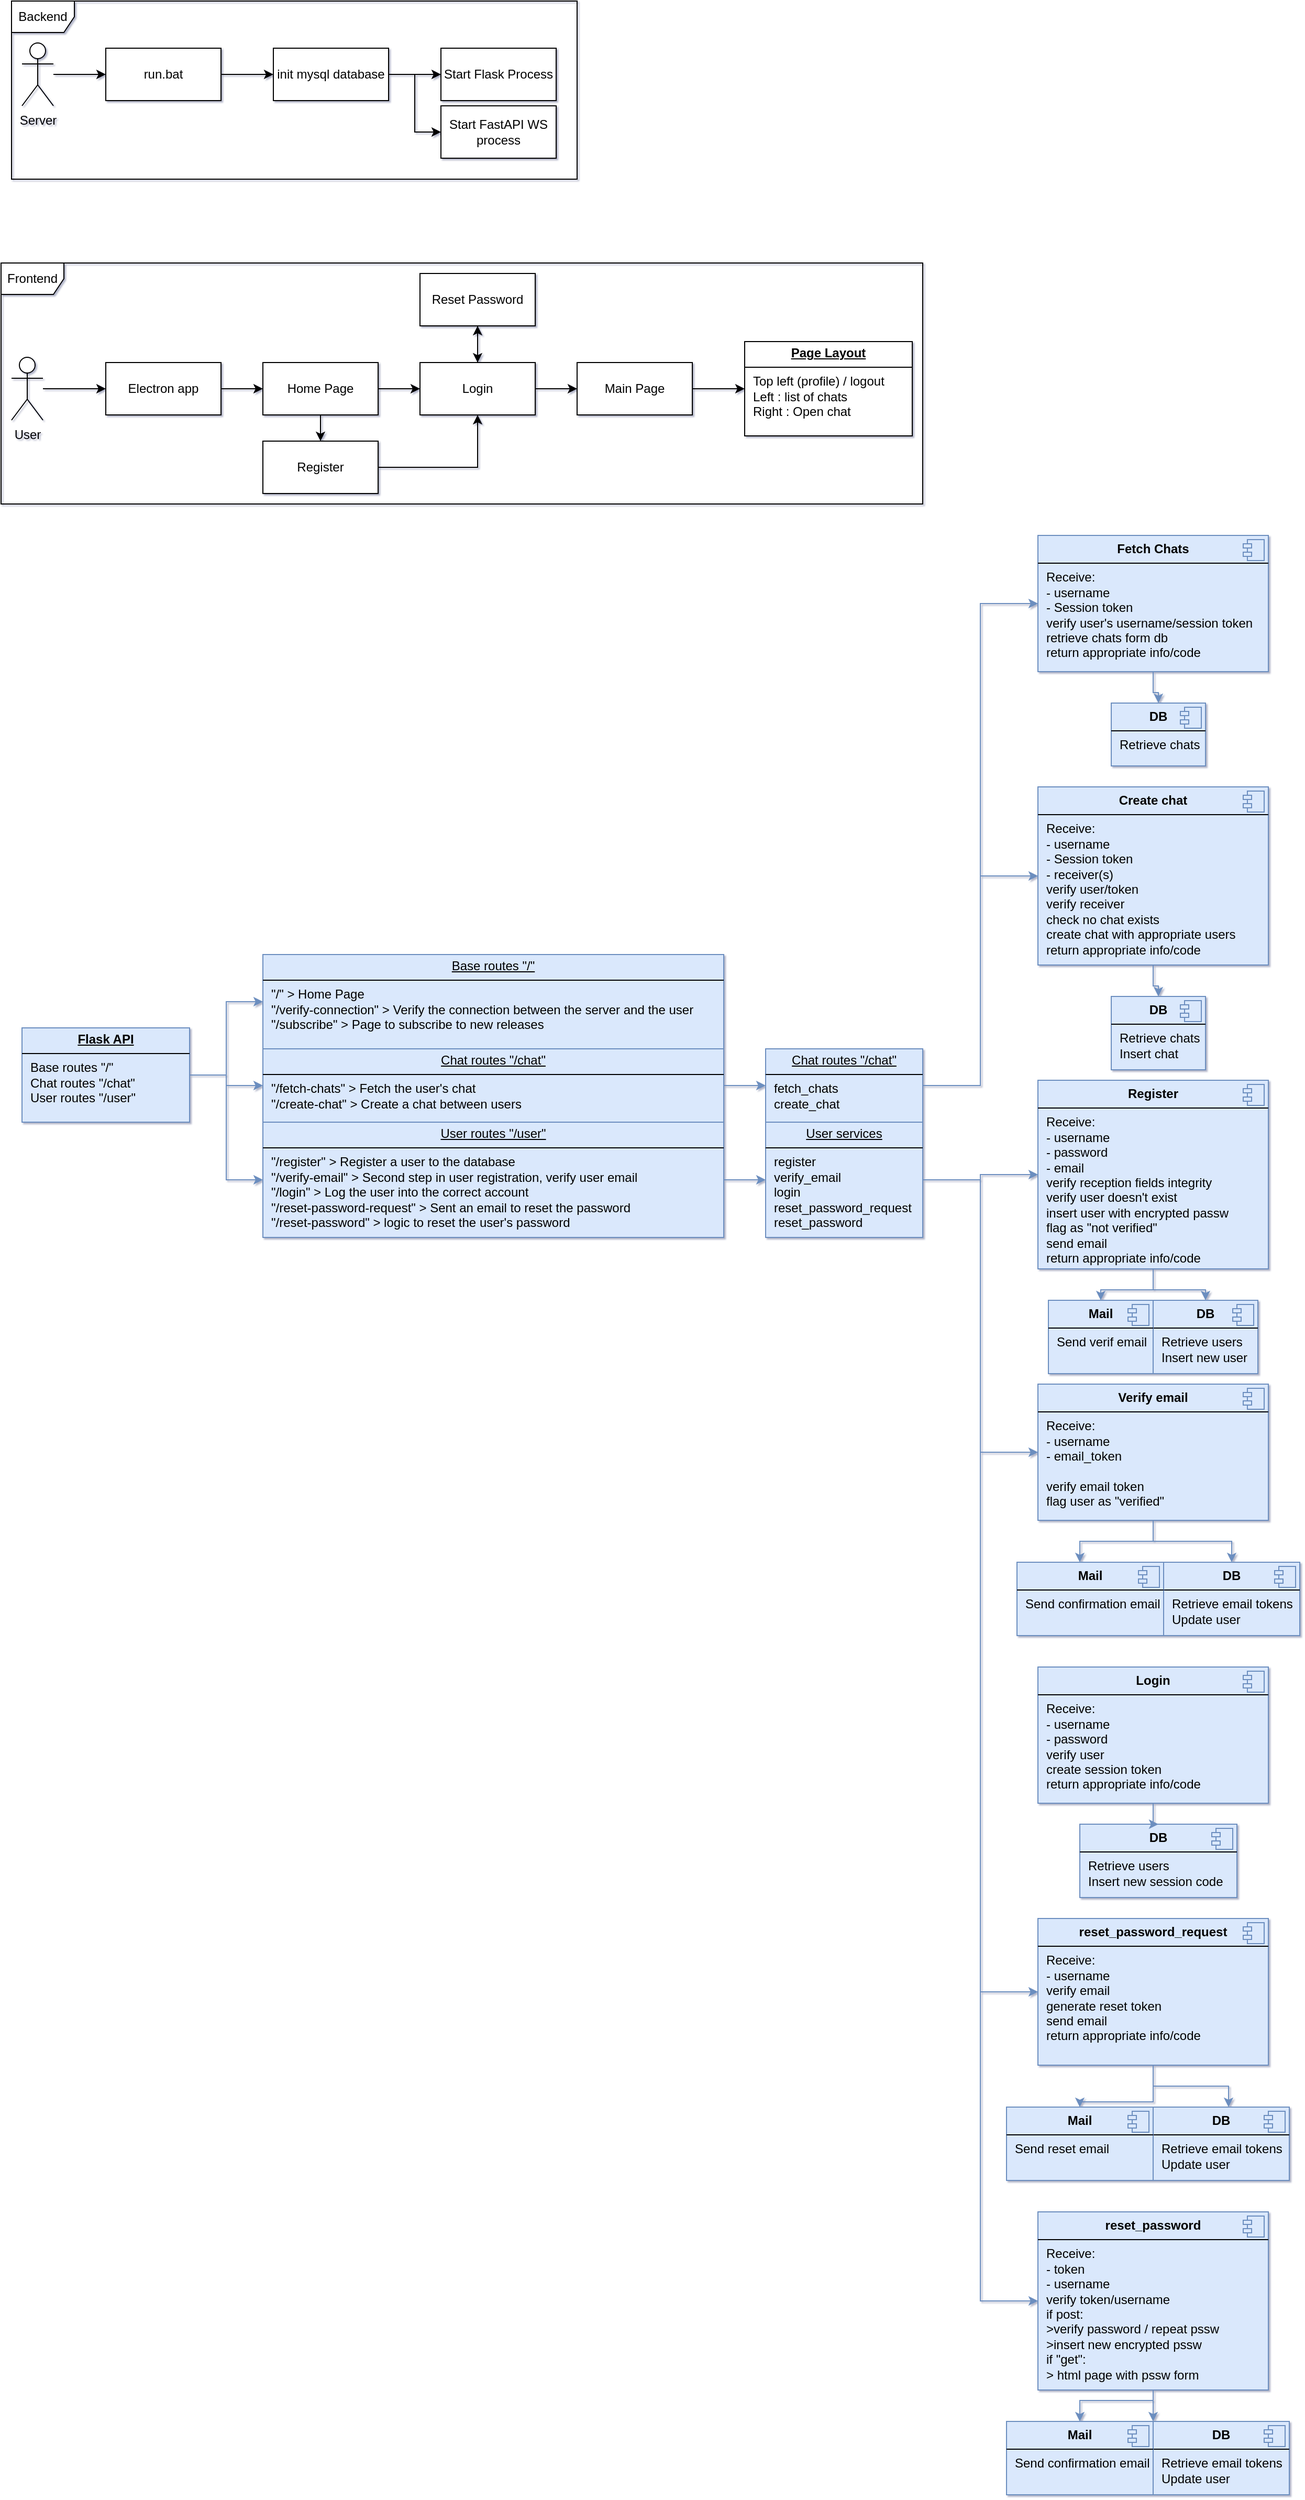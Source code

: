 <mxfile version="27.1.6">
  <diagram name="Page-1" id="IyOl1JzqoVD-4Wc97Tee">
    <mxGraphModel dx="2431" dy="1716" grid="1" gridSize="10" guides="1" tooltips="1" connect="1" arrows="1" fold="1" page="0" pageScale="1" pageWidth="850" pageHeight="1100" background="#ffffff" math="0" shadow="1">
      <root>
        <mxCell id="0" />
        <mxCell id="1" parent="0" />
        <mxCell id="SQyUVofRYkzOnYcD2kUR-7" value="" style="edgeStyle=orthogonalEdgeStyle;rounded=0;orthogonalLoop=1;jettySize=auto;html=1;" parent="1" source="SQyUVofRYkzOnYcD2kUR-1" target="SQyUVofRYkzOnYcD2kUR-2" edge="1">
          <mxGeometry relative="1" as="geometry" />
        </mxCell>
        <mxCell id="SQyUVofRYkzOnYcD2kUR-1" value="Server" style="shape=umlActor;verticalLabelPosition=bottom;verticalAlign=top;html=1;" parent="1" vertex="1">
          <mxGeometry x="40" y="20" width="30" height="60" as="geometry" />
        </mxCell>
        <mxCell id="SQyUVofRYkzOnYcD2kUR-6" value="" style="edgeStyle=orthogonalEdgeStyle;rounded=0;orthogonalLoop=1;jettySize=auto;html=1;" parent="1" source="SQyUVofRYkzOnYcD2kUR-2" target="SQyUVofRYkzOnYcD2kUR-4" edge="1">
          <mxGeometry relative="1" as="geometry" />
        </mxCell>
        <mxCell id="SQyUVofRYkzOnYcD2kUR-2" value="run.bat" style="html=1;whiteSpace=wrap;" parent="1" vertex="1">
          <mxGeometry x="120" y="25" width="110" height="50" as="geometry" />
        </mxCell>
        <mxCell id="SQyUVofRYkzOnYcD2kUR-12" value="" style="edgeStyle=orthogonalEdgeStyle;rounded=0;orthogonalLoop=1;jettySize=auto;html=1;entryX=0;entryY=0.5;entryDx=0;entryDy=0;" parent="1" source="SQyUVofRYkzOnYcD2kUR-4" target="SQyUVofRYkzOnYcD2kUR-9" edge="1">
          <mxGeometry relative="1" as="geometry">
            <mxPoint x="335" y="150" as="targetPoint" />
          </mxGeometry>
        </mxCell>
        <mxCell id="SQyUVofRYkzOnYcD2kUR-24" value="" style="edgeStyle=orthogonalEdgeStyle;rounded=0;orthogonalLoop=1;jettySize=auto;html=1;" parent="1" source="SQyUVofRYkzOnYcD2kUR-4" target="SQyUVofRYkzOnYcD2kUR-8" edge="1">
          <mxGeometry relative="1" as="geometry">
            <mxPoint x="335" y="180" as="targetPoint" />
          </mxGeometry>
        </mxCell>
        <mxCell id="SQyUVofRYkzOnYcD2kUR-4" value="init mysql database" style="html=1;whiteSpace=wrap;" parent="1" vertex="1">
          <mxGeometry x="280" y="25" width="110" height="50" as="geometry" />
        </mxCell>
        <mxCell id="SQyUVofRYkzOnYcD2kUR-8" value="Start Flask Process" style="html=1;whiteSpace=wrap;" parent="1" vertex="1">
          <mxGeometry x="440" y="25" width="110" height="50" as="geometry" />
        </mxCell>
        <mxCell id="SQyUVofRYkzOnYcD2kUR-9" value="Start FastAPI WS process" style="html=1;whiteSpace=wrap;" parent="1" vertex="1">
          <mxGeometry x="440" y="80" width="110" height="50" as="geometry" />
        </mxCell>
        <mxCell id="SQyUVofRYkzOnYcD2kUR-37" value="" style="edgeStyle=orthogonalEdgeStyle;rounded=0;orthogonalLoop=1;jettySize=auto;html=1;shadow=0;" parent="1" source="SQyUVofRYkzOnYcD2kUR-35" target="SQyUVofRYkzOnYcD2kUR-38" edge="1">
          <mxGeometry relative="1" as="geometry">
            <mxPoint x="120" y="350" as="targetPoint" />
          </mxGeometry>
        </mxCell>
        <mxCell id="SQyUVofRYkzOnYcD2kUR-35" value="User" style="shape=umlActor;verticalLabelPosition=bottom;verticalAlign=top;html=1;shadow=0;" parent="1" vertex="1">
          <mxGeometry x="30" y="320" width="30" height="60" as="geometry" />
        </mxCell>
        <mxCell id="SQyUVofRYkzOnYcD2kUR-40" value="" style="edgeStyle=orthogonalEdgeStyle;rounded=0;orthogonalLoop=1;jettySize=auto;html=1;shadow=0;" parent="1" source="SQyUVofRYkzOnYcD2kUR-38" target="SQyUVofRYkzOnYcD2kUR-39" edge="1">
          <mxGeometry relative="1" as="geometry" />
        </mxCell>
        <mxCell id="SQyUVofRYkzOnYcD2kUR-38" value="&lt;div&gt;Electron app&lt;/div&gt;" style="html=1;whiteSpace=wrap;shadow=0;" parent="1" vertex="1">
          <mxGeometry x="120" y="325" width="110" height="50" as="geometry" />
        </mxCell>
        <mxCell id="SQyUVofRYkzOnYcD2kUR-42" value="" style="edgeStyle=orthogonalEdgeStyle;rounded=0;orthogonalLoop=1;jettySize=auto;html=1;shadow=0;" parent="1" source="SQyUVofRYkzOnYcD2kUR-39" target="SQyUVofRYkzOnYcD2kUR-41" edge="1">
          <mxGeometry relative="1" as="geometry" />
        </mxCell>
        <mxCell id="SQyUVofRYkzOnYcD2kUR-44" style="edgeStyle=orthogonalEdgeStyle;rounded=0;orthogonalLoop=1;jettySize=auto;html=1;shadow=0;" parent="1" source="SQyUVofRYkzOnYcD2kUR-39" target="SQyUVofRYkzOnYcD2kUR-43" edge="1">
          <mxGeometry relative="1" as="geometry" />
        </mxCell>
        <mxCell id="SQyUVofRYkzOnYcD2kUR-39" value="Home Page" style="html=1;whiteSpace=wrap;shadow=0;" parent="1" vertex="1">
          <mxGeometry x="270" y="325" width="110" height="50" as="geometry" />
        </mxCell>
        <mxCell id="SQyUVofRYkzOnYcD2kUR-46" value="" style="edgeStyle=orthogonalEdgeStyle;rounded=0;orthogonalLoop=1;jettySize=auto;html=1;shadow=0;" parent="1" source="SQyUVofRYkzOnYcD2kUR-41" target="SQyUVofRYkzOnYcD2kUR-45" edge="1">
          <mxGeometry relative="1" as="geometry" />
        </mxCell>
        <mxCell id="SQyUVofRYkzOnYcD2kUR-52" value="" style="edgeStyle=orthogonalEdgeStyle;rounded=0;orthogonalLoop=1;jettySize=auto;html=1;shadow=0;" parent="1" source="SQyUVofRYkzOnYcD2kUR-41" target="SQyUVofRYkzOnYcD2kUR-51" edge="1">
          <mxGeometry relative="1" as="geometry" />
        </mxCell>
        <mxCell id="SQyUVofRYkzOnYcD2kUR-41" value="Login" style="html=1;whiteSpace=wrap;shadow=0;" parent="1" vertex="1">
          <mxGeometry x="420" y="325" width="110" height="50" as="geometry" />
        </mxCell>
        <mxCell id="SQyUVofRYkzOnYcD2kUR-49" style="edgeStyle=orthogonalEdgeStyle;rounded=0;orthogonalLoop=1;jettySize=auto;html=1;shadow=0;" parent="1" source="SQyUVofRYkzOnYcD2kUR-43" target="SQyUVofRYkzOnYcD2kUR-41" edge="1">
          <mxGeometry relative="1" as="geometry" />
        </mxCell>
        <mxCell id="SQyUVofRYkzOnYcD2kUR-43" value="Register" style="html=1;whiteSpace=wrap;shadow=0;" parent="1" vertex="1">
          <mxGeometry x="270" y="400" width="110" height="50" as="geometry" />
        </mxCell>
        <mxCell id="SQyUVofRYkzOnYcD2kUR-47" style="edgeStyle=orthogonalEdgeStyle;rounded=0;orthogonalLoop=1;jettySize=auto;html=1;shadow=0;" parent="1" source="SQyUVofRYkzOnYcD2kUR-45" target="SQyUVofRYkzOnYcD2kUR-41" edge="1">
          <mxGeometry relative="1" as="geometry" />
        </mxCell>
        <mxCell id="SQyUVofRYkzOnYcD2kUR-45" value="Reset Password" style="html=1;whiteSpace=wrap;shadow=0;" parent="1" vertex="1">
          <mxGeometry x="420" y="240" width="110" height="50" as="geometry" />
        </mxCell>
        <mxCell id="PghMe-fX01TkS8W1eZBI-6" value="" style="edgeStyle=orthogonalEdgeStyle;rounded=0;orthogonalLoop=1;jettySize=auto;html=1;shadow=0;" edge="1" parent="1" source="SQyUVofRYkzOnYcD2kUR-51" target="PghMe-fX01TkS8W1eZBI-5">
          <mxGeometry relative="1" as="geometry" />
        </mxCell>
        <mxCell id="SQyUVofRYkzOnYcD2kUR-51" value="&lt;div&gt;Main Page&lt;/div&gt;" style="html=1;whiteSpace=wrap;shadow=0;" parent="1" vertex="1">
          <mxGeometry x="570" y="325" width="110" height="50" as="geometry" />
        </mxCell>
        <mxCell id="PghMe-fX01TkS8W1eZBI-5" value="&lt;p style=&quot;margin: 4px 0px 0px; text-align: center; text-decoration: underline;&quot;&gt;&lt;b&gt;Page Layout&lt;/b&gt;&lt;/p&gt;&lt;hr size=&quot;1&quot; style=&quot;border-style:solid;&quot;&gt;&lt;p style=&quot;margin:0px;margin-left:8px;&quot;&gt;Top left (profile) / logout&lt;/p&gt;&lt;p style=&quot;margin:0px;margin-left:8px;&quot;&gt;Left : list of chats&lt;/p&gt;&lt;p style=&quot;margin:0px;margin-left:8px;&quot;&gt;Right : Open chat&lt;/p&gt;" style="verticalAlign=top;align=left;overflow=fill;html=1;whiteSpace=wrap;shadow=0;" vertex="1" parent="1">
          <mxGeometry x="730" y="305" width="160" height="90" as="geometry" />
        </mxCell>
        <mxCell id="PghMe-fX01TkS8W1eZBI-86" value="Backend" style="shape=umlFrame;whiteSpace=wrap;html=1;pointerEvents=0;" vertex="1" parent="1">
          <mxGeometry x="30" y="-20" width="540" height="170" as="geometry" />
        </mxCell>
        <mxCell id="PghMe-fX01TkS8W1eZBI-87" value="Frontend" style="shape=umlFrame;whiteSpace=wrap;html=1;pointerEvents=0;" vertex="1" parent="1">
          <mxGeometry x="20" y="230" width="880" height="230" as="geometry" />
        </mxCell>
        <mxCell id="SQyUVofRYkzOnYcD2kUR-32" style="edgeStyle=orthogonalEdgeStyle;rounded=0;orthogonalLoop=1;jettySize=auto;html=1;fillColor=#dae8fc;strokeColor=#6c8ebf;" parent="1" source="SQyUVofRYkzOnYcD2kUR-21" target="SQyUVofRYkzOnYcD2kUR-29" edge="1">
          <mxGeometry relative="1" as="geometry" />
        </mxCell>
        <mxCell id="SQyUVofRYkzOnYcD2kUR-33" style="edgeStyle=orthogonalEdgeStyle;rounded=0;orthogonalLoop=1;jettySize=auto;html=1;fillColor=#dae8fc;strokeColor=#6c8ebf;" parent="1" source="SQyUVofRYkzOnYcD2kUR-21" target="SQyUVofRYkzOnYcD2kUR-28" edge="1">
          <mxGeometry relative="1" as="geometry" />
        </mxCell>
        <mxCell id="SQyUVofRYkzOnYcD2kUR-21" value="&lt;p style=&quot;margin: 4px 0px 0px; text-align: center; text-decoration: underline;&quot;&gt;&lt;b&gt;Flask API&lt;/b&gt;&lt;/p&gt;&lt;hr size=&quot;1&quot; style=&quot;border-style:solid;&quot;&gt;&lt;p style=&quot;margin:0px;margin-left:8px;&quot;&gt;Base routes &quot;/&quot;&lt;br&gt;Chat routes &quot;/chat&quot;&lt;br&gt;User routes &quot;/user&quot;&lt;/p&gt;" style="verticalAlign=top;align=left;overflow=fill;html=1;whiteSpace=wrap;fillColor=#dae8fc;strokeColor=#6c8ebf;flipH=0;flipV=0;" parent="1" vertex="1">
          <mxGeometry x="40" y="960" width="160" height="90" as="geometry" />
        </mxCell>
        <mxCell id="SQyUVofRYkzOnYcD2kUR-34" style="edgeStyle=orthogonalEdgeStyle;rounded=0;orthogonalLoop=1;jettySize=auto;html=1;entryX=0;entryY=0.5;entryDx=0;entryDy=0;fillColor=#dae8fc;strokeColor=#6c8ebf;" parent="1" source="SQyUVofRYkzOnYcD2kUR-21" target="SQyUVofRYkzOnYcD2kUR-27" edge="1">
          <mxGeometry relative="1" as="geometry" />
        </mxCell>
        <mxCell id="PghMe-fX01TkS8W1eZBI-17" value="" style="edgeStyle=orthogonalEdgeStyle;rounded=0;orthogonalLoop=1;jettySize=auto;html=1;fillColor=#dae8fc;strokeColor=#6c8ebf;" edge="1" parent="1" source="PghMe-fX01TkS8W1eZBI-7" target="PghMe-fX01TkS8W1eZBI-15">
          <mxGeometry relative="1" as="geometry" />
        </mxCell>
        <mxCell id="PghMe-fX01TkS8W1eZBI-7" value="&lt;p style=&quot;margin:0px;margin-top:6px;text-align:center;&quot;&gt;&lt;b&gt;Fetch Chats&lt;/b&gt;&lt;/p&gt;&lt;hr size=&quot;1&quot; style=&quot;border-style:solid;&quot;&gt;&lt;p style=&quot;margin:0px;margin-left:8px;&quot;&gt;Receive:&lt;/p&gt;&lt;p style=&quot;margin:0px;margin-left:8px;&quot;&gt;- username&lt;/p&gt;&lt;p style=&quot;margin:0px;margin-left:8px;&quot;&gt;- Session token&lt;/p&gt;&lt;p style=&quot;margin:0px;margin-left:8px;&quot;&gt;verify user&#39;s username/session token&lt;/p&gt;&lt;p style=&quot;margin:0px;margin-left:8px;&quot;&gt;retrieve chats form db&lt;/p&gt;&lt;p style=&quot;margin:0px;margin-left:8px;&quot;&gt;return appropriate info/code&lt;/p&gt;&lt;p style=&quot;margin:0px;margin-left:8px;&quot;&gt;&lt;br&gt;&lt;/p&gt;&lt;p style=&quot;margin:0px;margin-left:8px;&quot;&gt;&lt;br&gt;&lt;/p&gt;" style="align=left;overflow=fill;html=1;dropTarget=0;whiteSpace=wrap;fillColor=#dae8fc;strokeColor=#6c8ebf;flipH=0;flipV=0;" vertex="1" parent="1">
          <mxGeometry x="1010" y="490" width="220" height="130" as="geometry" />
        </mxCell>
        <mxCell id="PghMe-fX01TkS8W1eZBI-8" value="" style="shape=component;jettyWidth=8;jettyHeight=4;fillColor=#dae8fc;strokeColor=#6c8ebf;" vertex="1" parent="PghMe-fX01TkS8W1eZBI-7">
          <mxGeometry x="1" width="20" height="20" relative="1" as="geometry">
            <mxPoint x="-24" y="4" as="offset" />
          </mxGeometry>
        </mxCell>
        <mxCell id="PghMe-fX01TkS8W1eZBI-94" style="edgeStyle=orthogonalEdgeStyle;rounded=0;orthogonalLoop=1;jettySize=auto;html=1;entryX=0;entryY=0.5;entryDx=0;entryDy=0;fillColor=#dae8fc;strokeColor=#6c8ebf;" edge="1" parent="1" source="PghMe-fX01TkS8W1eZBI-12" target="PghMe-fX01TkS8W1eZBI-7">
          <mxGeometry relative="1" as="geometry" />
        </mxCell>
        <mxCell id="PghMe-fX01TkS8W1eZBI-38" value="" style="edgeStyle=orthogonalEdgeStyle;rounded=0;orthogonalLoop=1;jettySize=auto;html=1;fillColor=#dae8fc;strokeColor=#6c8ebf;" edge="1" parent="1" source="PghMe-fX01TkS8W1eZBI-40" target="PghMe-fX01TkS8W1eZBI-42">
          <mxGeometry relative="1" as="geometry" />
        </mxCell>
        <mxCell id="PghMe-fX01TkS8W1eZBI-42" value="&lt;p style=&quot;margin:0px;margin-top:6px;text-align:center;&quot;&gt;&lt;b&gt;DB&lt;/b&gt;&lt;/p&gt;&lt;hr size=&quot;1&quot; style=&quot;border-style:solid;&quot;&gt;&lt;p style=&quot;margin:0px;margin-left:8px;&quot;&gt;Retrieve email tokens&lt;/p&gt;&lt;p style=&quot;margin:0px;margin-left:8px;&quot;&gt;Update user&lt;/p&gt;&lt;p style=&quot;margin:0px;margin-left:8px;&quot;&gt;&lt;br&gt;&lt;/p&gt;&lt;p style=&quot;margin:0px;margin-left:8px;&quot;&gt;&lt;br&gt;&lt;/p&gt;" style="align=left;overflow=fill;html=1;dropTarget=0;whiteSpace=wrap;fillColor=#dae8fc;strokeColor=#6c8ebf;flipH=0;flipV=0;" vertex="1" parent="1">
          <mxGeometry x="1130" y="1470" width="130" height="70" as="geometry" />
        </mxCell>
        <mxCell id="PghMe-fX01TkS8W1eZBI-43" value="" style="shape=component;jettyWidth=8;jettyHeight=4;fillColor=#dae8fc;strokeColor=#6c8ebf;" vertex="1" parent="PghMe-fX01TkS8W1eZBI-42">
          <mxGeometry x="1" width="20" height="20" relative="1" as="geometry">
            <mxPoint x="-24" y="4" as="offset" />
          </mxGeometry>
        </mxCell>
        <mxCell id="PghMe-fX01TkS8W1eZBI-70" style="edgeStyle=orthogonalEdgeStyle;rounded=0;orthogonalLoop=1;jettySize=auto;html=1;fillColor=#dae8fc;strokeColor=#6c8ebf;" edge="1" parent="1" target="PghMe-fX01TkS8W1eZBI-73">
          <mxGeometry relative="1" as="geometry">
            <mxPoint x="1120" y="1965.0" as="sourcePoint" />
            <Array as="points">
              <mxPoint x="1120" y="1985.0" />
              <mxPoint x="1050" y="1985.0" />
            </Array>
          </mxGeometry>
        </mxCell>
        <mxCell id="PghMe-fX01TkS8W1eZBI-77" value="" style="edgeStyle=orthogonalEdgeStyle;rounded=0;orthogonalLoop=1;jettySize=auto;html=1;fillColor=#dae8fc;strokeColor=#6c8ebf;" edge="1" parent="1" source="PghMe-fX01TkS8W1eZBI-75" target="PghMe-fX01TkS8W1eZBI-79">
          <mxGeometry relative="1" as="geometry">
            <mxPoint x="1120" y="2195.0" as="sourcePoint" />
            <Array as="points">
              <mxPoint x="1120" y="2235.0" />
              <mxPoint x="1193" y="2235.0" />
            </Array>
          </mxGeometry>
        </mxCell>
        <mxCell id="PghMe-fX01TkS8W1eZBI-79" value="&lt;p style=&quot;margin:0px;margin-top:6px;text-align:center;&quot;&gt;&lt;b&gt;DB&lt;/b&gt;&lt;/p&gt;&lt;hr size=&quot;1&quot; style=&quot;border-style:solid;&quot;&gt;&lt;p style=&quot;margin:0px;margin-left:8px;&quot;&gt;Retrieve email tokens&lt;/p&gt;&lt;p style=&quot;margin:0px;margin-left:8px;&quot;&gt;Update user&lt;/p&gt;&lt;p style=&quot;margin:0px;margin-left:8px;&quot;&gt;&lt;br&gt;&lt;/p&gt;&lt;p style=&quot;margin:0px;margin-left:8px;&quot;&gt;&lt;br&gt;&lt;/p&gt;" style="align=left;overflow=fill;html=1;dropTarget=0;whiteSpace=wrap;fillColor=#dae8fc;strokeColor=#6c8ebf;flipH=0;flipV=0;" vertex="1" parent="1">
          <mxGeometry x="1120" y="2290" width="130" height="70" as="geometry" />
        </mxCell>
        <mxCell id="PghMe-fX01TkS8W1eZBI-80" value="" style="shape=component;jettyWidth=8;jettyHeight=4;fillColor=#dae8fc;strokeColor=#6c8ebf;" vertex="1" parent="PghMe-fX01TkS8W1eZBI-79">
          <mxGeometry x="1" width="20" height="20" relative="1" as="geometry">
            <mxPoint x="-24" y="4" as="offset" />
          </mxGeometry>
        </mxCell>
        <mxCell id="PghMe-fX01TkS8W1eZBI-97" value="" style="group" vertex="1" connectable="0" parent="1">
          <mxGeometry x="270" y="650" width="980" height="1710" as="geometry" />
        </mxCell>
        <mxCell id="SQyUVofRYkzOnYcD2kUR-27" value="&lt;p style=&quot;margin: 4px 0px 0px; text-align: center; text-decoration: underline;&quot;&gt;Base routes &quot;/&quot;&lt;/p&gt;&lt;hr size=&quot;1&quot; style=&quot;border-style:solid;&quot;&gt;&lt;p style=&quot;margin:0px;margin-left:8px;&quot;&gt;&quot;/&quot; &amp;gt; Home Page&lt;br&gt;&quot;/verify-connection&quot; &amp;gt; Verify the connection between the server and the user&lt;/p&gt;&lt;p style=&quot;margin:0px;margin-left:8px;&quot;&gt;&quot;/subscribe&quot; &amp;gt; Page to subscribe to new releases&lt;/p&gt;" style="verticalAlign=top;align=left;overflow=fill;html=1;whiteSpace=wrap;fillColor=#dae8fc;strokeColor=#6c8ebf;flipH=0;flipV=0;" parent="PghMe-fX01TkS8W1eZBI-97" vertex="1">
          <mxGeometry y="240" width="440" height="90" as="geometry" />
        </mxCell>
        <mxCell id="SQyUVofRYkzOnYcD2kUR-28" value="&lt;p style=&quot;margin: 4px 0px 0px; text-align: center; text-decoration: underline;&quot;&gt;User routes &quot;/user&quot;&lt;/p&gt;&lt;hr size=&quot;1&quot; style=&quot;border-style:solid;&quot;&gt;&lt;p style=&quot;margin:0px;margin-left:8px;&quot;&gt;&quot;/register&quot; &amp;gt; Register a user to the database&lt;br&gt;&quot;/verify-email&quot; &amp;gt; Second step in user registration, verify user email&lt;/p&gt;&lt;p style=&quot;margin:0px;margin-left:8px;&quot;&gt;&quot;/login&quot; &amp;gt; Log the user into the correct account&lt;/p&gt;&lt;p style=&quot;margin:0px;margin-left:8px;&quot;&gt;&quot;/reset-password-request&quot; &amp;gt; Sent an email to reset the password&lt;/p&gt;&lt;p style=&quot;margin:0px;margin-left:8px;&quot;&gt;&quot;/reset-password&quot; &amp;gt; logic to reset the user&#39;s password&lt;/p&gt;" style="verticalAlign=top;align=left;overflow=fill;html=1;whiteSpace=wrap;fillColor=#dae8fc;strokeColor=#6c8ebf;flipH=0;flipV=0;" parent="PghMe-fX01TkS8W1eZBI-97" vertex="1">
          <mxGeometry y="400" width="440" height="110" as="geometry" />
        </mxCell>
        <mxCell id="SQyUVofRYkzOnYcD2kUR-29" value="&lt;p style=&quot;margin: 4px 0px 0px; text-align: center; text-decoration: underline;&quot;&gt;Chat routes &quot;/chat&quot;&lt;/p&gt;&lt;hr size=&quot;1&quot; style=&quot;border-style:solid;&quot;&gt;&lt;p style=&quot;margin:0px;margin-left:8px;&quot;&gt;&quot;/fetch-chats&quot; &amp;gt; Fetch the user&#39;s chat&lt;br&gt;&quot;/create-chat&quot; &amp;gt; Create a chat between users&lt;/p&gt;" style="verticalAlign=top;align=left;overflow=fill;html=1;whiteSpace=wrap;fillColor=#dae8fc;strokeColor=#6c8ebf;flipH=0;flipV=0;" parent="PghMe-fX01TkS8W1eZBI-97" vertex="1">
          <mxGeometry y="330" width="440" height="70" as="geometry" />
        </mxCell>
        <mxCell id="PghMe-fX01TkS8W1eZBI-9" value="&lt;p style=&quot;margin: 4px 0px 0px; text-align: center; text-decoration: underline;&quot;&gt;User services&lt;/p&gt;&lt;hr size=&quot;1&quot; style=&quot;border-style:solid;&quot;&gt;&lt;p style=&quot;margin:0px;margin-left:8px;&quot;&gt;register&lt;br&gt;verify_email&lt;/p&gt;&lt;p style=&quot;margin:0px;margin-left:8px;&quot;&gt;login&lt;/p&gt;&lt;p style=&quot;margin:0px;margin-left:8px;&quot;&gt;reset_password_request&lt;/p&gt;&lt;p style=&quot;margin:0px;margin-left:8px;&quot;&gt;reset_password&lt;/p&gt;" style="verticalAlign=top;align=left;overflow=fill;html=1;whiteSpace=wrap;fillColor=#dae8fc;strokeColor=#6c8ebf;flipH=0;flipV=0;" vertex="1" parent="PghMe-fX01TkS8W1eZBI-97">
          <mxGeometry x="480" y="400" width="150" height="110" as="geometry" />
        </mxCell>
        <mxCell id="PghMe-fX01TkS8W1eZBI-12" value="&lt;p style=&quot;margin: 4px 0px 0px; text-align: center; text-decoration: underline;&quot;&gt;Chat routes &quot;/chat&quot;&lt;/p&gt;&lt;hr size=&quot;1&quot; style=&quot;border-style:solid;&quot;&gt;&lt;p style=&quot;margin:0px;margin-left:8px;&quot;&gt;fetch_chats&lt;/p&gt;&lt;p style=&quot;margin:0px;margin-left:8px;&quot;&gt;create_chat&lt;/p&gt;" style="verticalAlign=top;align=left;overflow=fill;html=1;whiteSpace=wrap;fillColor=#dae8fc;strokeColor=#6c8ebf;flipH=0;flipV=0;" vertex="1" parent="PghMe-fX01TkS8W1eZBI-97">
          <mxGeometry x="480" y="330" width="150" height="70" as="geometry" />
        </mxCell>
        <mxCell id="PghMe-fX01TkS8W1eZBI-15" value="&lt;p style=&quot;margin:0px;margin-top:6px;text-align:center;&quot;&gt;&lt;b&gt;DB&lt;/b&gt;&lt;/p&gt;&lt;hr size=&quot;1&quot; style=&quot;border-style:solid;&quot;&gt;&lt;p style=&quot;margin:0px;margin-left:8px;&quot;&gt;Retrieve chats&lt;/p&gt;&lt;p style=&quot;margin:0px;margin-left:8px;&quot;&gt;&lt;br&gt;&lt;/p&gt;&lt;p style=&quot;margin:0px;margin-left:8px;&quot;&gt;&lt;br&gt;&lt;/p&gt;" style="align=left;overflow=fill;html=1;dropTarget=0;whiteSpace=wrap;fillColor=#dae8fc;strokeColor=#6c8ebf;flipH=0;flipV=0;" vertex="1" parent="PghMe-fX01TkS8W1eZBI-97">
          <mxGeometry x="810" width="90" height="60" as="geometry" />
        </mxCell>
        <mxCell id="PghMe-fX01TkS8W1eZBI-16" value="" style="shape=component;jettyWidth=8;jettyHeight=4;fillColor=#dae8fc;strokeColor=#6c8ebf;" vertex="1" parent="PghMe-fX01TkS8W1eZBI-15">
          <mxGeometry x="1" width="20" height="20" relative="1" as="geometry">
            <mxPoint x="-24" y="4" as="offset" />
          </mxGeometry>
        </mxCell>
        <mxCell id="PghMe-fX01TkS8W1eZBI-19" value="&lt;p style=&quot;margin:0px;margin-top:6px;text-align:center;&quot;&gt;&lt;b&gt;Create chat&lt;/b&gt;&lt;/p&gt;&lt;hr size=&quot;1&quot; style=&quot;border-style:solid;&quot;&gt;&lt;p style=&quot;margin:0px;margin-left:8px;&quot;&gt;Receive:&lt;/p&gt;&lt;p style=&quot;margin:0px;margin-left:8px;&quot;&gt;- username&lt;/p&gt;&lt;p style=&quot;margin:0px;margin-left:8px;&quot;&gt;- Session token&lt;/p&gt;&lt;p style=&quot;margin:0px;margin-left:8px;&quot;&gt;- receiver(s)&lt;/p&gt;&lt;p style=&quot;margin:0px;margin-left:8px;&quot;&gt;verify user/token&lt;/p&gt;&lt;p style=&quot;margin:0px;margin-left:8px;&quot;&gt;verify receiver&lt;/p&gt;&lt;p style=&quot;margin:0px;margin-left:8px;&quot;&gt;check no chat exists&lt;/p&gt;&lt;p style=&quot;margin:0px;margin-left:8px;&quot;&gt;create chat with appropriate users&lt;/p&gt;&lt;p style=&quot;margin:0px;margin-left:8px;&quot;&gt;return appropriate info/code&lt;/p&gt;&lt;p style=&quot;margin:0px;margin-left:8px;&quot;&gt;&lt;br&gt;&lt;/p&gt;&lt;p style=&quot;margin:0px;margin-left:8px;&quot;&gt;&lt;br&gt;&lt;/p&gt;" style="align=left;overflow=fill;html=1;dropTarget=0;whiteSpace=wrap;fillColor=#dae8fc;strokeColor=#6c8ebf;flipH=0;flipV=0;" vertex="1" parent="PghMe-fX01TkS8W1eZBI-97">
          <mxGeometry x="740" y="80" width="220" height="170" as="geometry" />
        </mxCell>
        <mxCell id="PghMe-fX01TkS8W1eZBI-20" value="" style="shape=component;jettyWidth=8;jettyHeight=4;fillColor=#dae8fc;strokeColor=#6c8ebf;" vertex="1" parent="PghMe-fX01TkS8W1eZBI-19">
          <mxGeometry x="1" width="20" height="20" relative="1" as="geometry">
            <mxPoint x="-24" y="4" as="offset" />
          </mxGeometry>
        </mxCell>
        <mxCell id="PghMe-fX01TkS8W1eZBI-21" value="&lt;p style=&quot;margin:0px;margin-top:6px;text-align:center;&quot;&gt;&lt;b&gt;DB&lt;/b&gt;&lt;/p&gt;&lt;hr size=&quot;1&quot; style=&quot;border-style:solid;&quot;&gt;&lt;p style=&quot;margin:0px;margin-left:8px;&quot;&gt;Retrieve chats&lt;/p&gt;&lt;p style=&quot;margin:0px;margin-left:8px;&quot;&gt;Insert chat&lt;/p&gt;&lt;p style=&quot;margin:0px;margin-left:8px;&quot;&gt;&lt;br&gt;&lt;/p&gt;&lt;p style=&quot;margin:0px;margin-left:8px;&quot;&gt;&lt;br&gt;&lt;/p&gt;" style="align=left;overflow=fill;html=1;dropTarget=0;whiteSpace=wrap;fillColor=#dae8fc;strokeColor=#6c8ebf;flipH=0;flipV=0;" vertex="1" parent="PghMe-fX01TkS8W1eZBI-97">
          <mxGeometry x="810" y="280" width="90" height="70" as="geometry" />
        </mxCell>
        <mxCell id="PghMe-fX01TkS8W1eZBI-22" value="" style="shape=component;jettyWidth=8;jettyHeight=4;fillColor=#dae8fc;strokeColor=#6c8ebf;" vertex="1" parent="PghMe-fX01TkS8W1eZBI-21">
          <mxGeometry x="1" width="20" height="20" relative="1" as="geometry">
            <mxPoint x="-24" y="4" as="offset" />
          </mxGeometry>
        </mxCell>
        <mxCell id="PghMe-fX01TkS8W1eZBI-31" value="&lt;p style=&quot;margin:0px;margin-top:6px;text-align:center;&quot;&gt;&lt;b&gt;Register&lt;/b&gt;&lt;/p&gt;&lt;hr size=&quot;1&quot; style=&quot;border-style:solid;&quot;&gt;&lt;p style=&quot;margin:0px;margin-left:8px;&quot;&gt;Receive:&lt;/p&gt;&lt;p style=&quot;margin:0px;margin-left:8px;&quot;&gt;- username&lt;/p&gt;&lt;p style=&quot;margin:0px;margin-left:8px;&quot;&gt;- password&lt;/p&gt;&lt;p style=&quot;margin:0px;margin-left:8px;&quot;&gt;- email&lt;/p&gt;&lt;p style=&quot;margin:0px;margin-left:8px;&quot;&gt;verify reception fields integrity&lt;/p&gt;&lt;p style=&quot;margin:0px;margin-left:8px;&quot;&gt;verify user doesn&#39;t exist&lt;/p&gt;&lt;p style=&quot;margin:0px;margin-left:8px;&quot;&gt;insert user with encrypted passw&lt;/p&gt;&lt;p style=&quot;margin:0px;margin-left:8px;&quot;&gt;flag as &quot;not verified&quot;&lt;/p&gt;&lt;p style=&quot;margin:0px;margin-left:8px;&quot;&gt;send email&lt;/p&gt;&lt;p style=&quot;margin:0px;margin-left:8px;&quot;&gt;return appropriate info/code&lt;/p&gt;" style="align=left;overflow=fill;html=1;dropTarget=0;whiteSpace=wrap;fillColor=#dae8fc;strokeColor=#6c8ebf;flipH=0;flipV=0;" vertex="1" parent="PghMe-fX01TkS8W1eZBI-97">
          <mxGeometry x="740" y="360" width="220" height="180" as="geometry" />
        </mxCell>
        <mxCell id="PghMe-fX01TkS8W1eZBI-32" value="" style="shape=component;jettyWidth=8;jettyHeight=4;fillColor=#dae8fc;strokeColor=#6c8ebf;" vertex="1" parent="PghMe-fX01TkS8W1eZBI-31">
          <mxGeometry x="1" width="20" height="20" relative="1" as="geometry">
            <mxPoint x="-24" y="4" as="offset" />
          </mxGeometry>
        </mxCell>
        <mxCell id="PghMe-fX01TkS8W1eZBI-33" value="&lt;p style=&quot;margin:0px;margin-top:6px;text-align:center;&quot;&gt;&lt;b&gt;DB&lt;/b&gt;&lt;/p&gt;&lt;hr size=&quot;1&quot; style=&quot;border-style:solid;&quot;&gt;&lt;p style=&quot;margin:0px;margin-left:8px;&quot;&gt;Retrieve users&lt;/p&gt;&lt;p style=&quot;margin:0px;margin-left:8px;&quot;&gt;Insert new user&lt;/p&gt;&lt;p style=&quot;margin:0px;margin-left:8px;&quot;&gt;&lt;br&gt;&lt;/p&gt;&lt;p style=&quot;margin:0px;margin-left:8px;&quot;&gt;&lt;br&gt;&lt;/p&gt;" style="align=left;overflow=fill;html=1;dropTarget=0;whiteSpace=wrap;fillColor=#dae8fc;strokeColor=#6c8ebf;flipH=0;flipV=0;" vertex="1" parent="PghMe-fX01TkS8W1eZBI-97">
          <mxGeometry x="850" y="570" width="100" height="70" as="geometry" />
        </mxCell>
        <mxCell id="PghMe-fX01TkS8W1eZBI-34" value="" style="shape=component;jettyWidth=8;jettyHeight=4;fillColor=#dae8fc;strokeColor=#6c8ebf;" vertex="1" parent="PghMe-fX01TkS8W1eZBI-33">
          <mxGeometry x="1" width="20" height="20" relative="1" as="geometry">
            <mxPoint x="-24" y="4" as="offset" />
          </mxGeometry>
        </mxCell>
        <mxCell id="PghMe-fX01TkS8W1eZBI-35" value="&lt;p style=&quot;margin:0px;margin-top:6px;text-align:center;&quot;&gt;&lt;b&gt;Mail&lt;/b&gt;&lt;/p&gt;&lt;hr size=&quot;1&quot; style=&quot;border-style:solid;&quot;&gt;&lt;p style=&quot;margin:0px;margin-left:8px;&quot;&gt;Send verif email&lt;/p&gt;" style="align=left;overflow=fill;html=1;dropTarget=0;whiteSpace=wrap;fillColor=#dae8fc;strokeColor=#6c8ebf;flipH=0;flipV=0;" vertex="1" parent="PghMe-fX01TkS8W1eZBI-97">
          <mxGeometry x="750" y="570" width="100" height="70" as="geometry" />
        </mxCell>
        <mxCell id="PghMe-fX01TkS8W1eZBI-36" value="" style="shape=component;jettyWidth=8;jettyHeight=4;fillColor=#dae8fc;strokeColor=#6c8ebf;" vertex="1" parent="PghMe-fX01TkS8W1eZBI-35">
          <mxGeometry x="1" width="20" height="20" relative="1" as="geometry">
            <mxPoint x="-24" y="4" as="offset" />
          </mxGeometry>
        </mxCell>
        <mxCell id="PghMe-fX01TkS8W1eZBI-40" value="&lt;p style=&quot;margin:0px;margin-top:6px;text-align:center;&quot;&gt;&lt;b&gt;Verify email&lt;/b&gt;&lt;/p&gt;&lt;hr size=&quot;1&quot; style=&quot;border-style:solid;&quot;&gt;&lt;p style=&quot;margin:0px;margin-left:8px;&quot;&gt;Receive:&lt;/p&gt;&lt;p style=&quot;margin:0px;margin-left:8px;&quot;&gt;- username&lt;/p&gt;&lt;p style=&quot;margin:0px;margin-left:8px;&quot;&gt;- email_token&lt;/p&gt;&lt;p style=&quot;margin:0px;margin-left:8px;&quot;&gt;&lt;br&gt;&lt;/p&gt;&lt;p style=&quot;margin:0px;margin-left:8px;&quot;&gt;verify email token&lt;/p&gt;&lt;p style=&quot;margin:0px;margin-left:8px;&quot;&gt;flag user as &quot;verified&quot;&lt;/p&gt;" style="align=left;overflow=fill;html=1;dropTarget=0;whiteSpace=wrap;fillColor=#dae8fc;strokeColor=#6c8ebf;flipH=0;flipV=0;" vertex="1" parent="PghMe-fX01TkS8W1eZBI-97">
          <mxGeometry x="740" y="650" width="220" height="130" as="geometry" />
        </mxCell>
        <mxCell id="PghMe-fX01TkS8W1eZBI-41" value="" style="shape=component;jettyWidth=8;jettyHeight=4;fillColor=#dae8fc;strokeColor=#6c8ebf;" vertex="1" parent="PghMe-fX01TkS8W1eZBI-40">
          <mxGeometry x="1" width="20" height="20" relative="1" as="geometry">
            <mxPoint x="-24" y="4" as="offset" />
          </mxGeometry>
        </mxCell>
        <mxCell id="PghMe-fX01TkS8W1eZBI-44" value="&lt;p style=&quot;margin:0px;margin-top:6px;text-align:center;&quot;&gt;&lt;b&gt;Mail&lt;/b&gt;&lt;/p&gt;&lt;hr size=&quot;1&quot; style=&quot;border-style:solid;&quot;&gt;&lt;p style=&quot;margin:0px;margin-left:8px;&quot;&gt;Send confirmation email&lt;/p&gt;" style="align=left;overflow=fill;html=1;dropTarget=0;whiteSpace=wrap;fillColor=#dae8fc;strokeColor=#6c8ebf;flipH=0;flipV=0;" vertex="1" parent="PghMe-fX01TkS8W1eZBI-97">
          <mxGeometry x="720" y="820" width="140" height="70" as="geometry" />
        </mxCell>
        <mxCell id="PghMe-fX01TkS8W1eZBI-45" value="" style="shape=component;jettyWidth=8;jettyHeight=4;fillColor=#dae8fc;strokeColor=#6c8ebf;" vertex="1" parent="PghMe-fX01TkS8W1eZBI-44">
          <mxGeometry x="1" width="20" height="20" relative="1" as="geometry">
            <mxPoint x="-24" y="4" as="offset" />
          </mxGeometry>
        </mxCell>
        <mxCell id="PghMe-fX01TkS8W1eZBI-56" value="&lt;p style=&quot;margin:0px;margin-top:6px;text-align:center;&quot;&gt;&lt;b&gt;Login&lt;/b&gt;&lt;/p&gt;&lt;hr size=&quot;1&quot; style=&quot;border-style:solid;&quot;&gt;&lt;p style=&quot;margin:0px;margin-left:8px;&quot;&gt;Receive:&lt;/p&gt;&lt;p style=&quot;margin:0px;margin-left:8px;&quot;&gt;- username&lt;/p&gt;&lt;p style=&quot;margin:0px;margin-left:8px;&quot;&gt;- password&lt;/p&gt;&lt;p style=&quot;margin:0px;margin-left:8px;&quot;&gt;verify user&lt;/p&gt;&lt;p style=&quot;margin:0px;margin-left:8px;&quot;&gt;create session token&lt;/p&gt;&lt;p style=&quot;margin:0px;margin-left:8px;&quot;&gt;return appropriate info/code&lt;/p&gt;" style="align=left;overflow=fill;html=1;dropTarget=0;whiteSpace=wrap;fillColor=#dae8fc;strokeColor=#6c8ebf;flipH=0;flipV=0;" vertex="1" parent="PghMe-fX01TkS8W1eZBI-97">
          <mxGeometry x="740" y="920" width="220" height="130" as="geometry" />
        </mxCell>
        <mxCell id="PghMe-fX01TkS8W1eZBI-57" value="" style="shape=component;jettyWidth=8;jettyHeight=4;fillColor=#dae8fc;strokeColor=#6c8ebf;" vertex="1" parent="PghMe-fX01TkS8W1eZBI-56">
          <mxGeometry x="1" width="20" height="20" relative="1" as="geometry">
            <mxPoint x="-24" y="4" as="offset" />
          </mxGeometry>
        </mxCell>
        <mxCell id="PghMe-fX01TkS8W1eZBI-58" value="&lt;p style=&quot;margin:0px;margin-top:6px;text-align:center;&quot;&gt;&lt;b&gt;DB&lt;/b&gt;&lt;/p&gt;&lt;hr size=&quot;1&quot; style=&quot;border-style:solid;&quot;&gt;&lt;p style=&quot;margin:0px;margin-left:8px;&quot;&gt;Retrieve users&lt;/p&gt;&lt;p style=&quot;margin:0px;margin-left:8px;&quot;&gt;Insert new session code&lt;/p&gt;&lt;p style=&quot;margin:0px;margin-left:8px;&quot;&gt;&lt;br&gt;&lt;/p&gt;&lt;p style=&quot;margin:0px;margin-left:8px;&quot;&gt;&lt;br&gt;&lt;/p&gt;" style="align=left;overflow=fill;html=1;dropTarget=0;whiteSpace=wrap;fillColor=#dae8fc;strokeColor=#6c8ebf;flipH=0;flipV=0;" vertex="1" parent="PghMe-fX01TkS8W1eZBI-97">
          <mxGeometry x="780" y="1070" width="150" height="70" as="geometry" />
        </mxCell>
        <mxCell id="PghMe-fX01TkS8W1eZBI-59" value="" style="shape=component;jettyWidth=8;jettyHeight=4;fillColor=#dae8fc;strokeColor=#6c8ebf;" vertex="1" parent="PghMe-fX01TkS8W1eZBI-58">
          <mxGeometry x="1" width="20" height="20" relative="1" as="geometry">
            <mxPoint x="-24" y="4" as="offset" />
          </mxGeometry>
        </mxCell>
        <mxCell id="PghMe-fX01TkS8W1eZBI-65" value="&lt;p style=&quot;margin:0px;margin-top:6px;text-align:center;&quot;&gt;&lt;b&gt;reset_password_request&lt;/b&gt;&lt;/p&gt;&lt;hr size=&quot;1&quot; style=&quot;border-style:solid;&quot;&gt;&lt;p style=&quot;margin:0px;margin-left:8px;&quot;&gt;Receive:&lt;/p&gt;&lt;p style=&quot;margin:0px;margin-left:8px;&quot;&gt;- username&lt;/p&gt;&lt;p style=&quot;margin:0px;margin-left:8px;&quot;&gt;verify email&lt;/p&gt;&lt;p style=&quot;margin:0px;margin-left:8px;&quot;&gt;generate reset token&lt;/p&gt;&lt;p style=&quot;margin:0px;margin-left:8px;&quot;&gt;send email&lt;/p&gt;&lt;p style=&quot;margin:0px;margin-left:8px;&quot;&gt;return appropriate info/code&lt;/p&gt;" style="align=left;overflow=fill;html=1;dropTarget=0;whiteSpace=wrap;fillColor=#dae8fc;strokeColor=#6c8ebf;flipH=0;flipV=0;" vertex="1" parent="PghMe-fX01TkS8W1eZBI-97">
          <mxGeometry x="740" y="1160" width="220" height="140" as="geometry" />
        </mxCell>
        <mxCell id="PghMe-fX01TkS8W1eZBI-66" value="" style="shape=component;jettyWidth=8;jettyHeight=4;fillColor=#dae8fc;strokeColor=#6c8ebf;" vertex="1" parent="PghMe-fX01TkS8W1eZBI-65">
          <mxGeometry x="1" width="20" height="20" relative="1" as="geometry">
            <mxPoint x="-24" y="4" as="offset" />
          </mxGeometry>
        </mxCell>
        <mxCell id="PghMe-fX01TkS8W1eZBI-71" value="&lt;p style=&quot;margin:0px;margin-top:6px;text-align:center;&quot;&gt;&lt;b&gt;DB&lt;/b&gt;&lt;/p&gt;&lt;hr size=&quot;1&quot; style=&quot;border-style:solid;&quot;&gt;&lt;p style=&quot;margin:0px;margin-left:8px;&quot;&gt;Retrieve email tokens&lt;/p&gt;&lt;p style=&quot;margin:0px;margin-left:8px;&quot;&gt;Update user&lt;/p&gt;&lt;p style=&quot;margin:0px;margin-left:8px;&quot;&gt;&lt;br&gt;&lt;/p&gt;&lt;p style=&quot;margin:0px;margin-left:8px;&quot;&gt;&lt;br&gt;&lt;/p&gt;" style="align=left;overflow=fill;html=1;dropTarget=0;whiteSpace=wrap;fillColor=#dae8fc;strokeColor=#6c8ebf;flipH=0;flipV=0;" vertex="1" parent="PghMe-fX01TkS8W1eZBI-97">
          <mxGeometry x="850" y="1340" width="130" height="70" as="geometry" />
        </mxCell>
        <mxCell id="PghMe-fX01TkS8W1eZBI-72" value="" style="shape=component;jettyWidth=8;jettyHeight=4;fillColor=#dae8fc;strokeColor=#6c8ebf;" vertex="1" parent="PghMe-fX01TkS8W1eZBI-71">
          <mxGeometry x="1" width="20" height="20" relative="1" as="geometry">
            <mxPoint x="-24" y="4" as="offset" />
          </mxGeometry>
        </mxCell>
        <mxCell id="PghMe-fX01TkS8W1eZBI-73" value="&lt;p style=&quot;margin:0px;margin-top:6px;text-align:center;&quot;&gt;&lt;b&gt;Mail&lt;/b&gt;&lt;/p&gt;&lt;hr size=&quot;1&quot; style=&quot;border-style:solid;&quot;&gt;&lt;p style=&quot;margin:0px;margin-left:8px;&quot;&gt;Send reset email&lt;/p&gt;" style="align=left;overflow=fill;html=1;dropTarget=0;whiteSpace=wrap;fillColor=#dae8fc;strokeColor=#6c8ebf;flipH=0;flipV=0;" vertex="1" parent="PghMe-fX01TkS8W1eZBI-97">
          <mxGeometry x="710" y="1340" width="140" height="70" as="geometry" />
        </mxCell>
        <mxCell id="PghMe-fX01TkS8W1eZBI-74" value="" style="shape=component;jettyWidth=8;jettyHeight=4;fillColor=#dae8fc;strokeColor=#6c8ebf;" vertex="1" parent="PghMe-fX01TkS8W1eZBI-73">
          <mxGeometry x="1" width="20" height="20" relative="1" as="geometry">
            <mxPoint x="-24" y="4" as="offset" />
          </mxGeometry>
        </mxCell>
        <mxCell id="PghMe-fX01TkS8W1eZBI-75" value="&lt;p style=&quot;margin:0px;margin-top:6px;text-align:center;&quot;&gt;&lt;b&gt;reset_password&lt;/b&gt;&lt;/p&gt;&lt;hr size=&quot;1&quot; style=&quot;border-style:solid;&quot;&gt;&lt;p style=&quot;margin:0px;margin-left:8px;&quot;&gt;Receive:&lt;/p&gt;&lt;p style=&quot;margin:0px;margin-left:8px;&quot;&gt;- token&lt;/p&gt;&lt;p style=&quot;margin:0px;margin-left:8px;&quot;&gt;- username&lt;/p&gt;&lt;p style=&quot;margin:0px;margin-left:8px;&quot;&gt;verify token/username&lt;/p&gt;&lt;p style=&quot;margin:0px;margin-left:8px;&quot;&gt;if post:&lt;/p&gt;&lt;p style=&quot;margin:0px;margin-left:8px;&quot;&gt;&amp;gt;verify password / repeat pssw&lt;/p&gt;&lt;p style=&quot;margin:0px;margin-left:8px;&quot;&gt;&amp;gt;insert new encrypted pssw&lt;/p&gt;&lt;p style=&quot;margin:0px;margin-left:8px;&quot;&gt;if &quot;get&quot;:&lt;/p&gt;&lt;p style=&quot;margin:0px;margin-left:8px;&quot;&gt;&amp;gt; html page with pssw form&lt;/p&gt;" style="align=left;overflow=fill;html=1;dropTarget=0;whiteSpace=wrap;fillColor=#dae8fc;strokeColor=#6c8ebf;flipH=0;flipV=0;" vertex="1" parent="PghMe-fX01TkS8W1eZBI-97">
          <mxGeometry x="740" y="1440" width="220" height="170" as="geometry" />
        </mxCell>
        <mxCell id="PghMe-fX01TkS8W1eZBI-76" value="" style="shape=component;jettyWidth=8;jettyHeight=4;fillColor=#dae8fc;strokeColor=#6c8ebf;" vertex="1" parent="PghMe-fX01TkS8W1eZBI-75">
          <mxGeometry x="1" width="20" height="20" relative="1" as="geometry">
            <mxPoint x="-24" y="4" as="offset" />
          </mxGeometry>
        </mxCell>
        <mxCell id="PghMe-fX01TkS8W1eZBI-81" value="&lt;p style=&quot;margin:0px;margin-top:6px;text-align:center;&quot;&gt;&lt;b&gt;Mail&lt;/b&gt;&lt;/p&gt;&lt;hr size=&quot;1&quot; style=&quot;border-style:solid;&quot;&gt;&lt;p style=&quot;margin:0px;margin-left:8px;&quot;&gt;Send confirmation email&lt;/p&gt;" style="align=left;overflow=fill;html=1;dropTarget=0;whiteSpace=wrap;fillColor=#dae8fc;strokeColor=#6c8ebf;flipH=0;flipV=0;" vertex="1" parent="PghMe-fX01TkS8W1eZBI-97">
          <mxGeometry x="710" y="1640" width="140" height="70" as="geometry" />
        </mxCell>
        <mxCell id="PghMe-fX01TkS8W1eZBI-82" value="" style="shape=component;jettyWidth=8;jettyHeight=4;fillColor=#dae8fc;strokeColor=#6c8ebf;" vertex="1" parent="PghMe-fX01TkS8W1eZBI-81">
          <mxGeometry x="1" width="20" height="20" relative="1" as="geometry">
            <mxPoint x="-24" y="4" as="offset" />
          </mxGeometry>
        </mxCell>
        <mxCell id="PghMe-fX01TkS8W1eZBI-11" value="" style="edgeStyle=orthogonalEdgeStyle;rounded=0;orthogonalLoop=1;jettySize=auto;html=1;fillColor=#dae8fc;strokeColor=#6c8ebf;" edge="1" parent="PghMe-fX01TkS8W1eZBI-97" source="SQyUVofRYkzOnYcD2kUR-28" target="PghMe-fX01TkS8W1eZBI-9">
          <mxGeometry relative="1" as="geometry" />
        </mxCell>
        <mxCell id="PghMe-fX01TkS8W1eZBI-13" value="" style="edgeStyle=orthogonalEdgeStyle;rounded=0;orthogonalLoop=1;jettySize=auto;html=1;fillColor=#dae8fc;strokeColor=#6c8ebf;" edge="1" parent="PghMe-fX01TkS8W1eZBI-97" source="SQyUVofRYkzOnYcD2kUR-29" target="PghMe-fX01TkS8W1eZBI-12">
          <mxGeometry relative="1" as="geometry" />
        </mxCell>
        <mxCell id="PghMe-fX01TkS8W1eZBI-95" style="edgeStyle=orthogonalEdgeStyle;rounded=0;orthogonalLoop=1;jettySize=auto;html=1;entryX=0;entryY=0.5;entryDx=0;entryDy=0;fillColor=#dae8fc;strokeColor=#6c8ebf;" edge="1" parent="PghMe-fX01TkS8W1eZBI-97" source="PghMe-fX01TkS8W1eZBI-12" target="PghMe-fX01TkS8W1eZBI-19">
          <mxGeometry relative="1" as="geometry" />
        </mxCell>
        <mxCell id="PghMe-fX01TkS8W1eZBI-18" value="" style="edgeStyle=orthogonalEdgeStyle;rounded=0;orthogonalLoop=1;jettySize=auto;html=1;fillColor=#dae8fc;strokeColor=#6c8ebf;" edge="1" parent="PghMe-fX01TkS8W1eZBI-97" source="PghMe-fX01TkS8W1eZBI-19" target="PghMe-fX01TkS8W1eZBI-21">
          <mxGeometry relative="1" as="geometry" />
        </mxCell>
        <mxCell id="PghMe-fX01TkS8W1eZBI-90" style="edgeStyle=orthogonalEdgeStyle;rounded=0;orthogonalLoop=1;jettySize=auto;html=1;fillColor=#dae8fc;strokeColor=#6c8ebf;" edge="1" parent="PghMe-fX01TkS8W1eZBI-97" source="PghMe-fX01TkS8W1eZBI-9" target="PghMe-fX01TkS8W1eZBI-31">
          <mxGeometry relative="1" as="geometry" />
        </mxCell>
        <mxCell id="PghMe-fX01TkS8W1eZBI-30" value="" style="edgeStyle=orthogonalEdgeStyle;rounded=0;orthogonalLoop=1;jettySize=auto;html=1;fillColor=#dae8fc;strokeColor=#6c8ebf;" edge="1" parent="PghMe-fX01TkS8W1eZBI-97" source="PghMe-fX01TkS8W1eZBI-31" target="PghMe-fX01TkS8W1eZBI-33">
          <mxGeometry relative="1" as="geometry" />
        </mxCell>
        <mxCell id="PghMe-fX01TkS8W1eZBI-37" style="edgeStyle=orthogonalEdgeStyle;rounded=0;orthogonalLoop=1;jettySize=auto;html=1;fillColor=#dae8fc;strokeColor=#6c8ebf;" edge="1" parent="PghMe-fX01TkS8W1eZBI-97" source="PghMe-fX01TkS8W1eZBI-31" target="PghMe-fX01TkS8W1eZBI-35">
          <mxGeometry relative="1" as="geometry" />
        </mxCell>
        <mxCell id="PghMe-fX01TkS8W1eZBI-91" style="edgeStyle=orthogonalEdgeStyle;rounded=0;orthogonalLoop=1;jettySize=auto;html=1;entryX=0;entryY=0.5;entryDx=0;entryDy=0;fillColor=#dae8fc;strokeColor=#6c8ebf;" edge="1" parent="PghMe-fX01TkS8W1eZBI-97" source="PghMe-fX01TkS8W1eZBI-9" target="PghMe-fX01TkS8W1eZBI-40">
          <mxGeometry relative="1" as="geometry" />
        </mxCell>
        <mxCell id="PghMe-fX01TkS8W1eZBI-39" style="edgeStyle=orthogonalEdgeStyle;rounded=0;orthogonalLoop=1;jettySize=auto;html=1;fillColor=#dae8fc;strokeColor=#6c8ebf;" edge="1" parent="PghMe-fX01TkS8W1eZBI-97" source="PghMe-fX01TkS8W1eZBI-40" target="PghMe-fX01TkS8W1eZBI-44">
          <mxGeometry relative="1" as="geometry">
            <Array as="points">
              <mxPoint x="850" y="800" />
              <mxPoint x="780" y="800" />
            </Array>
          </mxGeometry>
        </mxCell>
        <mxCell id="PghMe-fX01TkS8W1eZBI-62" value="" style="edgeStyle=orthogonalEdgeStyle;rounded=0;orthogonalLoop=1;jettySize=auto;html=1;fillColor=#dae8fc;strokeColor=#6c8ebf;" edge="1" parent="PghMe-fX01TkS8W1eZBI-97" source="PghMe-fX01TkS8W1eZBI-56" target="PghMe-fX01TkS8W1eZBI-58">
          <mxGeometry relative="1" as="geometry">
            <Array as="points" />
          </mxGeometry>
        </mxCell>
        <mxCell id="PghMe-fX01TkS8W1eZBI-92" style="edgeStyle=orthogonalEdgeStyle;rounded=0;orthogonalLoop=1;jettySize=auto;html=1;entryX=0;entryY=0.5;entryDx=0;entryDy=0;fillColor=#dae8fc;strokeColor=#6c8ebf;" edge="1" parent="PghMe-fX01TkS8W1eZBI-97" source="PghMe-fX01TkS8W1eZBI-9" target="PghMe-fX01TkS8W1eZBI-65">
          <mxGeometry relative="1" as="geometry" />
        </mxCell>
        <mxCell id="PghMe-fX01TkS8W1eZBI-69" value="" style="edgeStyle=orthogonalEdgeStyle;rounded=0;orthogonalLoop=1;jettySize=auto;html=1;fillColor=#dae8fc;strokeColor=#6c8ebf;" edge="1" parent="PghMe-fX01TkS8W1eZBI-97" target="PghMe-fX01TkS8W1eZBI-71" source="PghMe-fX01TkS8W1eZBI-65">
          <mxGeometry relative="1" as="geometry">
            <mxPoint x="850" y="1300" as="sourcePoint" />
            <Array as="points">
              <mxPoint x="850" y="1320" />
              <mxPoint x="922" y="1320" />
            </Array>
          </mxGeometry>
        </mxCell>
        <mxCell id="PghMe-fX01TkS8W1eZBI-93" style="edgeStyle=orthogonalEdgeStyle;rounded=0;orthogonalLoop=1;jettySize=auto;html=1;entryX=0;entryY=0.5;entryDx=0;entryDy=0;fillColor=#dae8fc;strokeColor=#6c8ebf;" edge="1" parent="PghMe-fX01TkS8W1eZBI-97" source="PghMe-fX01TkS8W1eZBI-9" target="PghMe-fX01TkS8W1eZBI-75">
          <mxGeometry relative="1" as="geometry" />
        </mxCell>
        <mxCell id="PghMe-fX01TkS8W1eZBI-78" style="edgeStyle=orthogonalEdgeStyle;rounded=0;orthogonalLoop=1;jettySize=auto;html=1;exitX=0.5;exitY=1;exitDx=0;exitDy=0;fillColor=#dae8fc;strokeColor=#6c8ebf;" edge="1" parent="PghMe-fX01TkS8W1eZBI-97" target="PghMe-fX01TkS8W1eZBI-81" source="PghMe-fX01TkS8W1eZBI-75">
          <mxGeometry relative="1" as="geometry">
            <mxPoint x="850" y="1580.0" as="sourcePoint" />
            <Array as="points">
              <mxPoint x="850" y="1620.0" />
              <mxPoint x="780" y="1620.0" />
            </Array>
          </mxGeometry>
        </mxCell>
      </root>
    </mxGraphModel>
  </diagram>
</mxfile>
